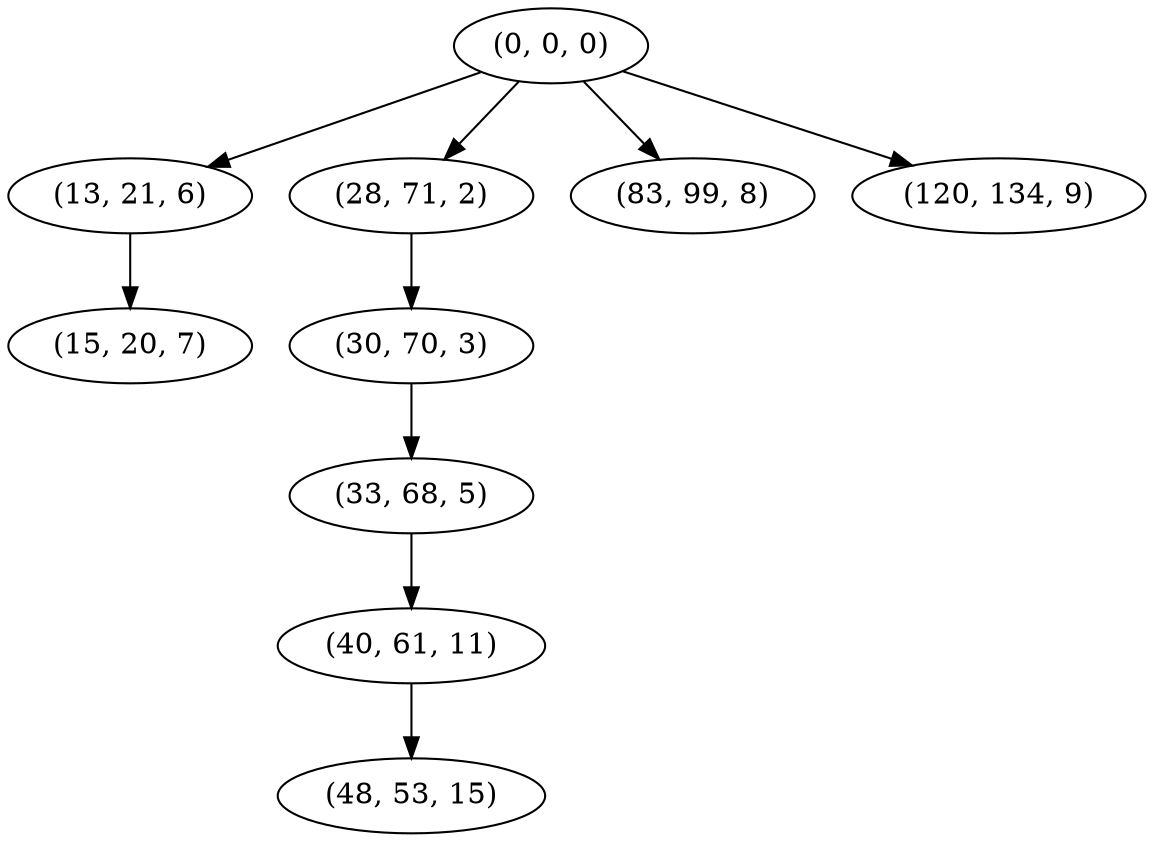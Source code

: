 digraph tree {
    "(0, 0, 0)";
    "(13, 21, 6)";
    "(15, 20, 7)";
    "(28, 71, 2)";
    "(30, 70, 3)";
    "(33, 68, 5)";
    "(40, 61, 11)";
    "(48, 53, 15)";
    "(83, 99, 8)";
    "(120, 134, 9)";
    "(0, 0, 0)" -> "(13, 21, 6)";
    "(0, 0, 0)" -> "(28, 71, 2)";
    "(0, 0, 0)" -> "(83, 99, 8)";
    "(0, 0, 0)" -> "(120, 134, 9)";
    "(13, 21, 6)" -> "(15, 20, 7)";
    "(28, 71, 2)" -> "(30, 70, 3)";
    "(30, 70, 3)" -> "(33, 68, 5)";
    "(33, 68, 5)" -> "(40, 61, 11)";
    "(40, 61, 11)" -> "(48, 53, 15)";
}
